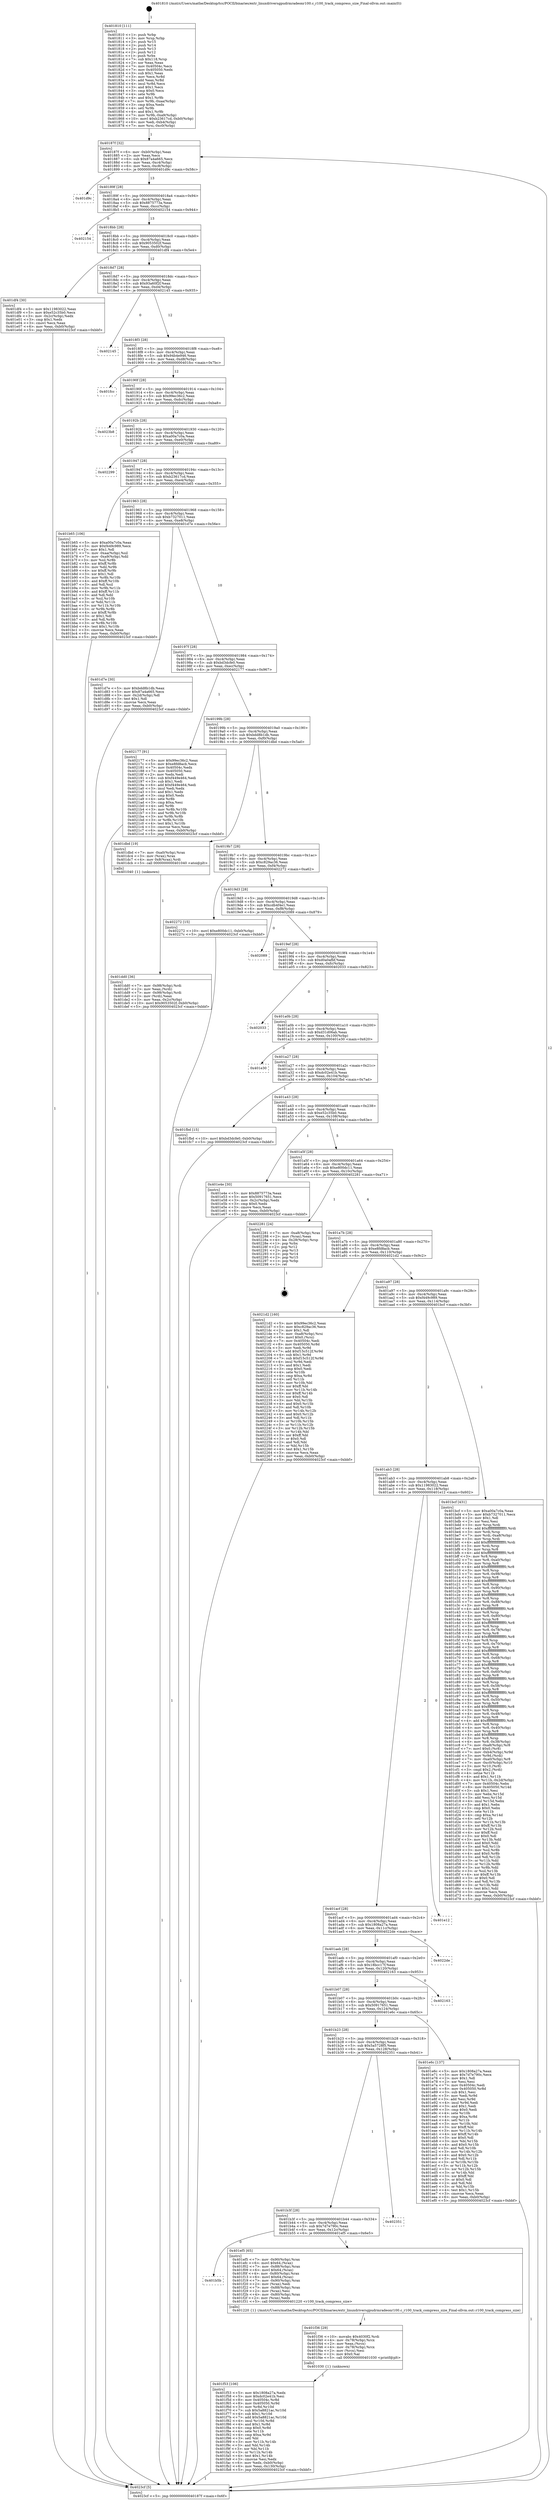 digraph "0x401810" {
  label = "0x401810 (/mnt/c/Users/mathe/Desktop/tcc/POCII/binaries/extr_linuxdriversgpudrmradeonr100.c_r100_track_compress_size_Final-ollvm.out::main(0))"
  labelloc = "t"
  node[shape=record]

  Entry [label="",width=0.3,height=0.3,shape=circle,fillcolor=black,style=filled]
  "0x40187f" [label="{
     0x40187f [32]\l
     | [instrs]\l
     &nbsp;&nbsp;0x40187f \<+6\>: mov -0xb0(%rbp),%eax\l
     &nbsp;&nbsp;0x401885 \<+2\>: mov %eax,%ecx\l
     &nbsp;&nbsp;0x401887 \<+6\>: sub $0x87a4a665,%ecx\l
     &nbsp;&nbsp;0x40188d \<+6\>: mov %eax,-0xc4(%rbp)\l
     &nbsp;&nbsp;0x401893 \<+6\>: mov %ecx,-0xc8(%rbp)\l
     &nbsp;&nbsp;0x401899 \<+6\>: je 0000000000401d9c \<main+0x58c\>\l
  }"]
  "0x401d9c" [label="{
     0x401d9c\l
  }", style=dashed]
  "0x40189f" [label="{
     0x40189f [28]\l
     | [instrs]\l
     &nbsp;&nbsp;0x40189f \<+5\>: jmp 00000000004018a4 \<main+0x94\>\l
     &nbsp;&nbsp;0x4018a4 \<+6\>: mov -0xc4(%rbp),%eax\l
     &nbsp;&nbsp;0x4018aa \<+5\>: sub $0x8875773a,%eax\l
     &nbsp;&nbsp;0x4018af \<+6\>: mov %eax,-0xcc(%rbp)\l
     &nbsp;&nbsp;0x4018b5 \<+6\>: je 0000000000402154 \<main+0x944\>\l
  }"]
  Exit [label="",width=0.3,height=0.3,shape=circle,fillcolor=black,style=filled,peripheries=2]
  "0x402154" [label="{
     0x402154\l
  }", style=dashed]
  "0x4018bb" [label="{
     0x4018bb [28]\l
     | [instrs]\l
     &nbsp;&nbsp;0x4018bb \<+5\>: jmp 00000000004018c0 \<main+0xb0\>\l
     &nbsp;&nbsp;0x4018c0 \<+6\>: mov -0xc4(%rbp),%eax\l
     &nbsp;&nbsp;0x4018c6 \<+5\>: sub $0x9053502f,%eax\l
     &nbsp;&nbsp;0x4018cb \<+6\>: mov %eax,-0xd0(%rbp)\l
     &nbsp;&nbsp;0x4018d1 \<+6\>: je 0000000000401df4 \<main+0x5e4\>\l
  }"]
  "0x401f53" [label="{
     0x401f53 [106]\l
     | [instrs]\l
     &nbsp;&nbsp;0x401f53 \<+5\>: mov $0x1808a27a,%edx\l
     &nbsp;&nbsp;0x401f58 \<+5\>: mov $0xdc02e41b,%esi\l
     &nbsp;&nbsp;0x401f5d \<+8\>: mov 0x40504c,%r8d\l
     &nbsp;&nbsp;0x401f65 \<+8\>: mov 0x405050,%r9d\l
     &nbsp;&nbsp;0x401f6d \<+3\>: mov %r8d,%r10d\l
     &nbsp;&nbsp;0x401f70 \<+7\>: sub $0x5a8821ac,%r10d\l
     &nbsp;&nbsp;0x401f77 \<+4\>: sub $0x1,%r10d\l
     &nbsp;&nbsp;0x401f7b \<+7\>: add $0x5a8821ac,%r10d\l
     &nbsp;&nbsp;0x401f82 \<+4\>: imul %r10d,%r8d\l
     &nbsp;&nbsp;0x401f86 \<+4\>: and $0x1,%r8d\l
     &nbsp;&nbsp;0x401f8a \<+4\>: cmp $0x0,%r8d\l
     &nbsp;&nbsp;0x401f8e \<+4\>: sete %r11b\l
     &nbsp;&nbsp;0x401f92 \<+4\>: cmp $0xa,%r9d\l
     &nbsp;&nbsp;0x401f96 \<+3\>: setl %bl\l
     &nbsp;&nbsp;0x401f99 \<+3\>: mov %r11b,%r14b\l
     &nbsp;&nbsp;0x401f9c \<+3\>: and %bl,%r14b\l
     &nbsp;&nbsp;0x401f9f \<+3\>: xor %bl,%r11b\l
     &nbsp;&nbsp;0x401fa2 \<+3\>: or %r11b,%r14b\l
     &nbsp;&nbsp;0x401fa5 \<+4\>: test $0x1,%r14b\l
     &nbsp;&nbsp;0x401fa9 \<+3\>: cmovne %esi,%edx\l
     &nbsp;&nbsp;0x401fac \<+6\>: mov %edx,-0xb0(%rbp)\l
     &nbsp;&nbsp;0x401fb2 \<+6\>: mov %eax,-0x130(%rbp)\l
     &nbsp;&nbsp;0x401fb8 \<+5\>: jmp 00000000004023cf \<main+0xbbf\>\l
  }"]
  "0x401df4" [label="{
     0x401df4 [30]\l
     | [instrs]\l
     &nbsp;&nbsp;0x401df4 \<+5\>: mov $0x11983022,%eax\l
     &nbsp;&nbsp;0x401df9 \<+5\>: mov $0xe52c35b0,%ecx\l
     &nbsp;&nbsp;0x401dfe \<+3\>: mov -0x2c(%rbp),%edx\l
     &nbsp;&nbsp;0x401e01 \<+3\>: cmp $0x1,%edx\l
     &nbsp;&nbsp;0x401e04 \<+3\>: cmovl %ecx,%eax\l
     &nbsp;&nbsp;0x401e07 \<+6\>: mov %eax,-0xb0(%rbp)\l
     &nbsp;&nbsp;0x401e0d \<+5\>: jmp 00000000004023cf \<main+0xbbf\>\l
  }"]
  "0x4018d7" [label="{
     0x4018d7 [28]\l
     | [instrs]\l
     &nbsp;&nbsp;0x4018d7 \<+5\>: jmp 00000000004018dc \<main+0xcc\>\l
     &nbsp;&nbsp;0x4018dc \<+6\>: mov -0xc4(%rbp),%eax\l
     &nbsp;&nbsp;0x4018e2 \<+5\>: sub $0x93a60f2f,%eax\l
     &nbsp;&nbsp;0x4018e7 \<+6\>: mov %eax,-0xd4(%rbp)\l
     &nbsp;&nbsp;0x4018ed \<+6\>: je 0000000000402145 \<main+0x935\>\l
  }"]
  "0x401f36" [label="{
     0x401f36 [29]\l
     | [instrs]\l
     &nbsp;&nbsp;0x401f36 \<+10\>: movabs $0x4030f2,%rdi\l
     &nbsp;&nbsp;0x401f40 \<+4\>: mov -0x78(%rbp),%rcx\l
     &nbsp;&nbsp;0x401f44 \<+2\>: mov %eax,(%rcx)\l
     &nbsp;&nbsp;0x401f46 \<+4\>: mov -0x78(%rbp),%rcx\l
     &nbsp;&nbsp;0x401f4a \<+2\>: mov (%rcx),%esi\l
     &nbsp;&nbsp;0x401f4c \<+2\>: mov $0x0,%al\l
     &nbsp;&nbsp;0x401f4e \<+5\>: call 0000000000401030 \<printf@plt\>\l
     | [calls]\l
     &nbsp;&nbsp;0x401030 \{1\} (unknown)\l
  }"]
  "0x402145" [label="{
     0x402145\l
  }", style=dashed]
  "0x4018f3" [label="{
     0x4018f3 [28]\l
     | [instrs]\l
     &nbsp;&nbsp;0x4018f3 \<+5\>: jmp 00000000004018f8 \<main+0xe8\>\l
     &nbsp;&nbsp;0x4018f8 \<+6\>: mov -0xc4(%rbp),%eax\l
     &nbsp;&nbsp;0x4018fe \<+5\>: sub $0x94b4e946,%eax\l
     &nbsp;&nbsp;0x401903 \<+6\>: mov %eax,-0xd8(%rbp)\l
     &nbsp;&nbsp;0x401909 \<+6\>: je 0000000000401fcc \<main+0x7bc\>\l
  }"]
  "0x401b5b" [label="{
     0x401b5b\l
  }", style=dashed]
  "0x401fcc" [label="{
     0x401fcc\l
  }", style=dashed]
  "0x40190f" [label="{
     0x40190f [28]\l
     | [instrs]\l
     &nbsp;&nbsp;0x40190f \<+5\>: jmp 0000000000401914 \<main+0x104\>\l
     &nbsp;&nbsp;0x401914 \<+6\>: mov -0xc4(%rbp),%eax\l
     &nbsp;&nbsp;0x40191a \<+5\>: sub $0x99ec36c2,%eax\l
     &nbsp;&nbsp;0x40191f \<+6\>: mov %eax,-0xdc(%rbp)\l
     &nbsp;&nbsp;0x401925 \<+6\>: je 00000000004023b8 \<main+0xba8\>\l
  }"]
  "0x401ef5" [label="{
     0x401ef5 [65]\l
     | [instrs]\l
     &nbsp;&nbsp;0x401ef5 \<+7\>: mov -0x90(%rbp),%rax\l
     &nbsp;&nbsp;0x401efc \<+6\>: movl $0x64,(%rax)\l
     &nbsp;&nbsp;0x401f02 \<+7\>: mov -0x88(%rbp),%rax\l
     &nbsp;&nbsp;0x401f09 \<+6\>: movl $0x64,(%rax)\l
     &nbsp;&nbsp;0x401f0f \<+4\>: mov -0x80(%rbp),%rax\l
     &nbsp;&nbsp;0x401f13 \<+6\>: movl $0x64,(%rax)\l
     &nbsp;&nbsp;0x401f19 \<+7\>: mov -0x90(%rbp),%rax\l
     &nbsp;&nbsp;0x401f20 \<+2\>: mov (%rax),%edi\l
     &nbsp;&nbsp;0x401f22 \<+7\>: mov -0x88(%rbp),%rax\l
     &nbsp;&nbsp;0x401f29 \<+2\>: mov (%rax),%esi\l
     &nbsp;&nbsp;0x401f2b \<+4\>: mov -0x80(%rbp),%rax\l
     &nbsp;&nbsp;0x401f2f \<+2\>: mov (%rax),%edx\l
     &nbsp;&nbsp;0x401f31 \<+5\>: call 0000000000401220 \<r100_track_compress_size\>\l
     | [calls]\l
     &nbsp;&nbsp;0x401220 \{1\} (/mnt/c/Users/mathe/Desktop/tcc/POCII/binaries/extr_linuxdriversgpudrmradeonr100.c_r100_track_compress_size_Final-ollvm.out::r100_track_compress_size)\l
  }"]
  "0x4023b8" [label="{
     0x4023b8\l
  }", style=dashed]
  "0x40192b" [label="{
     0x40192b [28]\l
     | [instrs]\l
     &nbsp;&nbsp;0x40192b \<+5\>: jmp 0000000000401930 \<main+0x120\>\l
     &nbsp;&nbsp;0x401930 \<+6\>: mov -0xc4(%rbp),%eax\l
     &nbsp;&nbsp;0x401936 \<+5\>: sub $0xa00a7c0a,%eax\l
     &nbsp;&nbsp;0x40193b \<+6\>: mov %eax,-0xe0(%rbp)\l
     &nbsp;&nbsp;0x401941 \<+6\>: je 0000000000402299 \<main+0xa89\>\l
  }"]
  "0x401b3f" [label="{
     0x401b3f [28]\l
     | [instrs]\l
     &nbsp;&nbsp;0x401b3f \<+5\>: jmp 0000000000401b44 \<main+0x334\>\l
     &nbsp;&nbsp;0x401b44 \<+6\>: mov -0xc4(%rbp),%eax\l
     &nbsp;&nbsp;0x401b4a \<+5\>: sub $0x7d7e790c,%eax\l
     &nbsp;&nbsp;0x401b4f \<+6\>: mov %eax,-0x12c(%rbp)\l
     &nbsp;&nbsp;0x401b55 \<+6\>: je 0000000000401ef5 \<main+0x6e5\>\l
  }"]
  "0x402299" [label="{
     0x402299\l
  }", style=dashed]
  "0x401947" [label="{
     0x401947 [28]\l
     | [instrs]\l
     &nbsp;&nbsp;0x401947 \<+5\>: jmp 000000000040194c \<main+0x13c\>\l
     &nbsp;&nbsp;0x40194c \<+6\>: mov -0xc4(%rbp),%eax\l
     &nbsp;&nbsp;0x401952 \<+5\>: sub $0xb23617cd,%eax\l
     &nbsp;&nbsp;0x401957 \<+6\>: mov %eax,-0xe4(%rbp)\l
     &nbsp;&nbsp;0x40195d \<+6\>: je 0000000000401b65 \<main+0x355\>\l
  }"]
  "0x402351" [label="{
     0x402351\l
  }", style=dashed]
  "0x401b65" [label="{
     0x401b65 [106]\l
     | [instrs]\l
     &nbsp;&nbsp;0x401b65 \<+5\>: mov $0xa00a7c0a,%eax\l
     &nbsp;&nbsp;0x401b6a \<+5\>: mov $0xf449c989,%ecx\l
     &nbsp;&nbsp;0x401b6f \<+2\>: mov $0x1,%dl\l
     &nbsp;&nbsp;0x401b71 \<+7\>: mov -0xaa(%rbp),%sil\l
     &nbsp;&nbsp;0x401b78 \<+7\>: mov -0xa9(%rbp),%dil\l
     &nbsp;&nbsp;0x401b7f \<+3\>: mov %sil,%r8b\l
     &nbsp;&nbsp;0x401b82 \<+4\>: xor $0xff,%r8b\l
     &nbsp;&nbsp;0x401b86 \<+3\>: mov %dil,%r9b\l
     &nbsp;&nbsp;0x401b89 \<+4\>: xor $0xff,%r9b\l
     &nbsp;&nbsp;0x401b8d \<+3\>: xor $0x1,%dl\l
     &nbsp;&nbsp;0x401b90 \<+3\>: mov %r8b,%r10b\l
     &nbsp;&nbsp;0x401b93 \<+4\>: and $0xff,%r10b\l
     &nbsp;&nbsp;0x401b97 \<+3\>: and %dl,%sil\l
     &nbsp;&nbsp;0x401b9a \<+3\>: mov %r9b,%r11b\l
     &nbsp;&nbsp;0x401b9d \<+4\>: and $0xff,%r11b\l
     &nbsp;&nbsp;0x401ba1 \<+3\>: and %dl,%dil\l
     &nbsp;&nbsp;0x401ba4 \<+3\>: or %sil,%r10b\l
     &nbsp;&nbsp;0x401ba7 \<+3\>: or %dil,%r11b\l
     &nbsp;&nbsp;0x401baa \<+3\>: xor %r11b,%r10b\l
     &nbsp;&nbsp;0x401bad \<+3\>: or %r9b,%r8b\l
     &nbsp;&nbsp;0x401bb0 \<+4\>: xor $0xff,%r8b\l
     &nbsp;&nbsp;0x401bb4 \<+3\>: or $0x1,%dl\l
     &nbsp;&nbsp;0x401bb7 \<+3\>: and %dl,%r8b\l
     &nbsp;&nbsp;0x401bba \<+3\>: or %r8b,%r10b\l
     &nbsp;&nbsp;0x401bbd \<+4\>: test $0x1,%r10b\l
     &nbsp;&nbsp;0x401bc1 \<+3\>: cmovne %ecx,%eax\l
     &nbsp;&nbsp;0x401bc4 \<+6\>: mov %eax,-0xb0(%rbp)\l
     &nbsp;&nbsp;0x401bca \<+5\>: jmp 00000000004023cf \<main+0xbbf\>\l
  }"]
  "0x401963" [label="{
     0x401963 [28]\l
     | [instrs]\l
     &nbsp;&nbsp;0x401963 \<+5\>: jmp 0000000000401968 \<main+0x158\>\l
     &nbsp;&nbsp;0x401968 \<+6\>: mov -0xc4(%rbp),%eax\l
     &nbsp;&nbsp;0x40196e \<+5\>: sub $0xb7327011,%eax\l
     &nbsp;&nbsp;0x401973 \<+6\>: mov %eax,-0xe8(%rbp)\l
     &nbsp;&nbsp;0x401979 \<+6\>: je 0000000000401d7e \<main+0x56e\>\l
  }"]
  "0x4023cf" [label="{
     0x4023cf [5]\l
     | [instrs]\l
     &nbsp;&nbsp;0x4023cf \<+5\>: jmp 000000000040187f \<main+0x6f\>\l
  }"]
  "0x401810" [label="{
     0x401810 [111]\l
     | [instrs]\l
     &nbsp;&nbsp;0x401810 \<+1\>: push %rbp\l
     &nbsp;&nbsp;0x401811 \<+3\>: mov %rsp,%rbp\l
     &nbsp;&nbsp;0x401814 \<+2\>: push %r15\l
     &nbsp;&nbsp;0x401816 \<+2\>: push %r14\l
     &nbsp;&nbsp;0x401818 \<+2\>: push %r13\l
     &nbsp;&nbsp;0x40181a \<+2\>: push %r12\l
     &nbsp;&nbsp;0x40181c \<+1\>: push %rbx\l
     &nbsp;&nbsp;0x40181d \<+7\>: sub $0x118,%rsp\l
     &nbsp;&nbsp;0x401824 \<+2\>: xor %eax,%eax\l
     &nbsp;&nbsp;0x401826 \<+7\>: mov 0x40504c,%ecx\l
     &nbsp;&nbsp;0x40182d \<+7\>: mov 0x405050,%edx\l
     &nbsp;&nbsp;0x401834 \<+3\>: sub $0x1,%eax\l
     &nbsp;&nbsp;0x401837 \<+3\>: mov %ecx,%r8d\l
     &nbsp;&nbsp;0x40183a \<+3\>: add %eax,%r8d\l
     &nbsp;&nbsp;0x40183d \<+4\>: imul %r8d,%ecx\l
     &nbsp;&nbsp;0x401841 \<+3\>: and $0x1,%ecx\l
     &nbsp;&nbsp;0x401844 \<+3\>: cmp $0x0,%ecx\l
     &nbsp;&nbsp;0x401847 \<+4\>: sete %r9b\l
     &nbsp;&nbsp;0x40184b \<+4\>: and $0x1,%r9b\l
     &nbsp;&nbsp;0x40184f \<+7\>: mov %r9b,-0xaa(%rbp)\l
     &nbsp;&nbsp;0x401856 \<+3\>: cmp $0xa,%edx\l
     &nbsp;&nbsp;0x401859 \<+4\>: setl %r9b\l
     &nbsp;&nbsp;0x40185d \<+4\>: and $0x1,%r9b\l
     &nbsp;&nbsp;0x401861 \<+7\>: mov %r9b,-0xa9(%rbp)\l
     &nbsp;&nbsp;0x401868 \<+10\>: movl $0xb23617cd,-0xb0(%rbp)\l
     &nbsp;&nbsp;0x401872 \<+6\>: mov %edi,-0xb4(%rbp)\l
     &nbsp;&nbsp;0x401878 \<+7\>: mov %rsi,-0xc0(%rbp)\l
  }"]
  "0x401b23" [label="{
     0x401b23 [28]\l
     | [instrs]\l
     &nbsp;&nbsp;0x401b23 \<+5\>: jmp 0000000000401b28 \<main+0x318\>\l
     &nbsp;&nbsp;0x401b28 \<+6\>: mov -0xc4(%rbp),%eax\l
     &nbsp;&nbsp;0x401b2e \<+5\>: sub $0x5a5728f5,%eax\l
     &nbsp;&nbsp;0x401b33 \<+6\>: mov %eax,-0x128(%rbp)\l
     &nbsp;&nbsp;0x401b39 \<+6\>: je 0000000000402351 \<main+0xb41\>\l
  }"]
  "0x401d7e" [label="{
     0x401d7e [30]\l
     | [instrs]\l
     &nbsp;&nbsp;0x401d7e \<+5\>: mov $0xbdd8b1db,%eax\l
     &nbsp;&nbsp;0x401d83 \<+5\>: mov $0x87a4a665,%ecx\l
     &nbsp;&nbsp;0x401d88 \<+3\>: mov -0x2d(%rbp),%dl\l
     &nbsp;&nbsp;0x401d8b \<+3\>: test $0x1,%dl\l
     &nbsp;&nbsp;0x401d8e \<+3\>: cmovne %ecx,%eax\l
     &nbsp;&nbsp;0x401d91 \<+6\>: mov %eax,-0xb0(%rbp)\l
     &nbsp;&nbsp;0x401d97 \<+5\>: jmp 00000000004023cf \<main+0xbbf\>\l
  }"]
  "0x40197f" [label="{
     0x40197f [28]\l
     | [instrs]\l
     &nbsp;&nbsp;0x40197f \<+5\>: jmp 0000000000401984 \<main+0x174\>\l
     &nbsp;&nbsp;0x401984 \<+6\>: mov -0xc4(%rbp),%eax\l
     &nbsp;&nbsp;0x40198a \<+5\>: sub $0xbd3dcfe0,%eax\l
     &nbsp;&nbsp;0x40198f \<+6\>: mov %eax,-0xec(%rbp)\l
     &nbsp;&nbsp;0x401995 \<+6\>: je 0000000000402177 \<main+0x967\>\l
  }"]
  "0x401e6c" [label="{
     0x401e6c [137]\l
     | [instrs]\l
     &nbsp;&nbsp;0x401e6c \<+5\>: mov $0x1808a27a,%eax\l
     &nbsp;&nbsp;0x401e71 \<+5\>: mov $0x7d7e790c,%ecx\l
     &nbsp;&nbsp;0x401e76 \<+2\>: mov $0x1,%dl\l
     &nbsp;&nbsp;0x401e78 \<+2\>: xor %esi,%esi\l
     &nbsp;&nbsp;0x401e7a \<+7\>: mov 0x40504c,%edi\l
     &nbsp;&nbsp;0x401e81 \<+8\>: mov 0x405050,%r8d\l
     &nbsp;&nbsp;0x401e89 \<+3\>: sub $0x1,%esi\l
     &nbsp;&nbsp;0x401e8c \<+3\>: mov %edi,%r9d\l
     &nbsp;&nbsp;0x401e8f \<+3\>: add %esi,%r9d\l
     &nbsp;&nbsp;0x401e92 \<+4\>: imul %r9d,%edi\l
     &nbsp;&nbsp;0x401e96 \<+3\>: and $0x1,%edi\l
     &nbsp;&nbsp;0x401e99 \<+3\>: cmp $0x0,%edi\l
     &nbsp;&nbsp;0x401e9c \<+4\>: sete %r10b\l
     &nbsp;&nbsp;0x401ea0 \<+4\>: cmp $0xa,%r8d\l
     &nbsp;&nbsp;0x401ea4 \<+4\>: setl %r11b\l
     &nbsp;&nbsp;0x401ea8 \<+3\>: mov %r10b,%bl\l
     &nbsp;&nbsp;0x401eab \<+3\>: xor $0xff,%bl\l
     &nbsp;&nbsp;0x401eae \<+3\>: mov %r11b,%r14b\l
     &nbsp;&nbsp;0x401eb1 \<+4\>: xor $0xff,%r14b\l
     &nbsp;&nbsp;0x401eb5 \<+3\>: xor $0x0,%dl\l
     &nbsp;&nbsp;0x401eb8 \<+3\>: mov %bl,%r15b\l
     &nbsp;&nbsp;0x401ebb \<+4\>: and $0x0,%r15b\l
     &nbsp;&nbsp;0x401ebf \<+3\>: and %dl,%r10b\l
     &nbsp;&nbsp;0x401ec2 \<+3\>: mov %r14b,%r12b\l
     &nbsp;&nbsp;0x401ec5 \<+4\>: and $0x0,%r12b\l
     &nbsp;&nbsp;0x401ec9 \<+3\>: and %dl,%r11b\l
     &nbsp;&nbsp;0x401ecc \<+3\>: or %r10b,%r15b\l
     &nbsp;&nbsp;0x401ecf \<+3\>: or %r11b,%r12b\l
     &nbsp;&nbsp;0x401ed2 \<+3\>: xor %r12b,%r15b\l
     &nbsp;&nbsp;0x401ed5 \<+3\>: or %r14b,%bl\l
     &nbsp;&nbsp;0x401ed8 \<+3\>: xor $0xff,%bl\l
     &nbsp;&nbsp;0x401edb \<+3\>: or $0x0,%dl\l
     &nbsp;&nbsp;0x401ede \<+2\>: and %dl,%bl\l
     &nbsp;&nbsp;0x401ee0 \<+3\>: or %bl,%r15b\l
     &nbsp;&nbsp;0x401ee3 \<+4\>: test $0x1,%r15b\l
     &nbsp;&nbsp;0x401ee7 \<+3\>: cmovne %ecx,%eax\l
     &nbsp;&nbsp;0x401eea \<+6\>: mov %eax,-0xb0(%rbp)\l
     &nbsp;&nbsp;0x401ef0 \<+5\>: jmp 00000000004023cf \<main+0xbbf\>\l
  }"]
  "0x402177" [label="{
     0x402177 [91]\l
     | [instrs]\l
     &nbsp;&nbsp;0x402177 \<+5\>: mov $0x99ec36c2,%eax\l
     &nbsp;&nbsp;0x40217c \<+5\>: mov $0xe8fd8acb,%ecx\l
     &nbsp;&nbsp;0x402181 \<+7\>: mov 0x40504c,%edx\l
     &nbsp;&nbsp;0x402188 \<+7\>: mov 0x405050,%esi\l
     &nbsp;&nbsp;0x40218f \<+2\>: mov %edx,%edi\l
     &nbsp;&nbsp;0x402191 \<+6\>: sub $0xf449e464,%edi\l
     &nbsp;&nbsp;0x402197 \<+3\>: sub $0x1,%edi\l
     &nbsp;&nbsp;0x40219a \<+6\>: add $0xf449e464,%edi\l
     &nbsp;&nbsp;0x4021a0 \<+3\>: imul %edi,%edx\l
     &nbsp;&nbsp;0x4021a3 \<+3\>: and $0x1,%edx\l
     &nbsp;&nbsp;0x4021a6 \<+3\>: cmp $0x0,%edx\l
     &nbsp;&nbsp;0x4021a9 \<+4\>: sete %r8b\l
     &nbsp;&nbsp;0x4021ad \<+3\>: cmp $0xa,%esi\l
     &nbsp;&nbsp;0x4021b0 \<+4\>: setl %r9b\l
     &nbsp;&nbsp;0x4021b4 \<+3\>: mov %r8b,%r10b\l
     &nbsp;&nbsp;0x4021b7 \<+3\>: and %r9b,%r10b\l
     &nbsp;&nbsp;0x4021ba \<+3\>: xor %r9b,%r8b\l
     &nbsp;&nbsp;0x4021bd \<+3\>: or %r8b,%r10b\l
     &nbsp;&nbsp;0x4021c0 \<+4\>: test $0x1,%r10b\l
     &nbsp;&nbsp;0x4021c4 \<+3\>: cmovne %ecx,%eax\l
     &nbsp;&nbsp;0x4021c7 \<+6\>: mov %eax,-0xb0(%rbp)\l
     &nbsp;&nbsp;0x4021cd \<+5\>: jmp 00000000004023cf \<main+0xbbf\>\l
  }"]
  "0x40199b" [label="{
     0x40199b [28]\l
     | [instrs]\l
     &nbsp;&nbsp;0x40199b \<+5\>: jmp 00000000004019a0 \<main+0x190\>\l
     &nbsp;&nbsp;0x4019a0 \<+6\>: mov -0xc4(%rbp),%eax\l
     &nbsp;&nbsp;0x4019a6 \<+5\>: sub $0xbdd8b1db,%eax\l
     &nbsp;&nbsp;0x4019ab \<+6\>: mov %eax,-0xf0(%rbp)\l
     &nbsp;&nbsp;0x4019b1 \<+6\>: je 0000000000401dbd \<main+0x5ad\>\l
  }"]
  "0x401b07" [label="{
     0x401b07 [28]\l
     | [instrs]\l
     &nbsp;&nbsp;0x401b07 \<+5\>: jmp 0000000000401b0c \<main+0x2fc\>\l
     &nbsp;&nbsp;0x401b0c \<+6\>: mov -0xc4(%rbp),%eax\l
     &nbsp;&nbsp;0x401b12 \<+5\>: sub $0x50917651,%eax\l
     &nbsp;&nbsp;0x401b17 \<+6\>: mov %eax,-0x124(%rbp)\l
     &nbsp;&nbsp;0x401b1d \<+6\>: je 0000000000401e6c \<main+0x65c\>\l
  }"]
  "0x401dbd" [label="{
     0x401dbd [19]\l
     | [instrs]\l
     &nbsp;&nbsp;0x401dbd \<+7\>: mov -0xa0(%rbp),%rax\l
     &nbsp;&nbsp;0x401dc4 \<+3\>: mov (%rax),%rax\l
     &nbsp;&nbsp;0x401dc7 \<+4\>: mov 0x8(%rax),%rdi\l
     &nbsp;&nbsp;0x401dcb \<+5\>: call 0000000000401040 \<atoi@plt\>\l
     | [calls]\l
     &nbsp;&nbsp;0x401040 \{1\} (unknown)\l
  }"]
  "0x4019b7" [label="{
     0x4019b7 [28]\l
     | [instrs]\l
     &nbsp;&nbsp;0x4019b7 \<+5\>: jmp 00000000004019bc \<main+0x1ac\>\l
     &nbsp;&nbsp;0x4019bc \<+6\>: mov -0xc4(%rbp),%eax\l
     &nbsp;&nbsp;0x4019c2 \<+5\>: sub $0xc829ac36,%eax\l
     &nbsp;&nbsp;0x4019c7 \<+6\>: mov %eax,-0xf4(%rbp)\l
     &nbsp;&nbsp;0x4019cd \<+6\>: je 0000000000402272 \<main+0xa62\>\l
  }"]
  "0x402163" [label="{
     0x402163\l
  }", style=dashed]
  "0x402272" [label="{
     0x402272 [15]\l
     | [instrs]\l
     &nbsp;&nbsp;0x402272 \<+10\>: movl $0xe800dc11,-0xb0(%rbp)\l
     &nbsp;&nbsp;0x40227c \<+5\>: jmp 00000000004023cf \<main+0xbbf\>\l
  }"]
  "0x4019d3" [label="{
     0x4019d3 [28]\l
     | [instrs]\l
     &nbsp;&nbsp;0x4019d3 \<+5\>: jmp 00000000004019d8 \<main+0x1c8\>\l
     &nbsp;&nbsp;0x4019d8 \<+6\>: mov -0xc4(%rbp),%eax\l
     &nbsp;&nbsp;0x4019de \<+5\>: sub $0xcdb4f4e1,%eax\l
     &nbsp;&nbsp;0x4019e3 \<+6\>: mov %eax,-0xf8(%rbp)\l
     &nbsp;&nbsp;0x4019e9 \<+6\>: je 0000000000402089 \<main+0x879\>\l
  }"]
  "0x401aeb" [label="{
     0x401aeb [28]\l
     | [instrs]\l
     &nbsp;&nbsp;0x401aeb \<+5\>: jmp 0000000000401af0 \<main+0x2e0\>\l
     &nbsp;&nbsp;0x401af0 \<+6\>: mov -0xc4(%rbp),%eax\l
     &nbsp;&nbsp;0x401af6 \<+5\>: sub $0x18bcc17f,%eax\l
     &nbsp;&nbsp;0x401afb \<+6\>: mov %eax,-0x120(%rbp)\l
     &nbsp;&nbsp;0x401b01 \<+6\>: je 0000000000402163 \<main+0x953\>\l
  }"]
  "0x402089" [label="{
     0x402089\l
  }", style=dashed]
  "0x4019ef" [label="{
     0x4019ef [28]\l
     | [instrs]\l
     &nbsp;&nbsp;0x4019ef \<+5\>: jmp 00000000004019f4 \<main+0x1e4\>\l
     &nbsp;&nbsp;0x4019f4 \<+6\>: mov -0xc4(%rbp),%eax\l
     &nbsp;&nbsp;0x4019fa \<+5\>: sub $0xd0a0afbf,%eax\l
     &nbsp;&nbsp;0x4019ff \<+6\>: mov %eax,-0xfc(%rbp)\l
     &nbsp;&nbsp;0x401a05 \<+6\>: je 0000000000402033 \<main+0x823\>\l
  }"]
  "0x4022de" [label="{
     0x4022de\l
  }", style=dashed]
  "0x402033" [label="{
     0x402033\l
  }", style=dashed]
  "0x401a0b" [label="{
     0x401a0b [28]\l
     | [instrs]\l
     &nbsp;&nbsp;0x401a0b \<+5\>: jmp 0000000000401a10 \<main+0x200\>\l
     &nbsp;&nbsp;0x401a10 \<+6\>: mov -0xc4(%rbp),%eax\l
     &nbsp;&nbsp;0x401a16 \<+5\>: sub $0xd31d06ab,%eax\l
     &nbsp;&nbsp;0x401a1b \<+6\>: mov %eax,-0x100(%rbp)\l
     &nbsp;&nbsp;0x401a21 \<+6\>: je 0000000000401e30 \<main+0x620\>\l
  }"]
  "0x401acf" [label="{
     0x401acf [28]\l
     | [instrs]\l
     &nbsp;&nbsp;0x401acf \<+5\>: jmp 0000000000401ad4 \<main+0x2c4\>\l
     &nbsp;&nbsp;0x401ad4 \<+6\>: mov -0xc4(%rbp),%eax\l
     &nbsp;&nbsp;0x401ada \<+5\>: sub $0x1808a27a,%eax\l
     &nbsp;&nbsp;0x401adf \<+6\>: mov %eax,-0x11c(%rbp)\l
     &nbsp;&nbsp;0x401ae5 \<+6\>: je 00000000004022de \<main+0xace\>\l
  }"]
  "0x401e30" [label="{
     0x401e30\l
  }", style=dashed]
  "0x401a27" [label="{
     0x401a27 [28]\l
     | [instrs]\l
     &nbsp;&nbsp;0x401a27 \<+5\>: jmp 0000000000401a2c \<main+0x21c\>\l
     &nbsp;&nbsp;0x401a2c \<+6\>: mov -0xc4(%rbp),%eax\l
     &nbsp;&nbsp;0x401a32 \<+5\>: sub $0xdc02e41b,%eax\l
     &nbsp;&nbsp;0x401a37 \<+6\>: mov %eax,-0x104(%rbp)\l
     &nbsp;&nbsp;0x401a3d \<+6\>: je 0000000000401fbd \<main+0x7ad\>\l
  }"]
  "0x401e12" [label="{
     0x401e12\l
  }", style=dashed]
  "0x401fbd" [label="{
     0x401fbd [15]\l
     | [instrs]\l
     &nbsp;&nbsp;0x401fbd \<+10\>: movl $0xbd3dcfe0,-0xb0(%rbp)\l
     &nbsp;&nbsp;0x401fc7 \<+5\>: jmp 00000000004023cf \<main+0xbbf\>\l
  }"]
  "0x401a43" [label="{
     0x401a43 [28]\l
     | [instrs]\l
     &nbsp;&nbsp;0x401a43 \<+5\>: jmp 0000000000401a48 \<main+0x238\>\l
     &nbsp;&nbsp;0x401a48 \<+6\>: mov -0xc4(%rbp),%eax\l
     &nbsp;&nbsp;0x401a4e \<+5\>: sub $0xe52c35b0,%eax\l
     &nbsp;&nbsp;0x401a53 \<+6\>: mov %eax,-0x108(%rbp)\l
     &nbsp;&nbsp;0x401a59 \<+6\>: je 0000000000401e4e \<main+0x63e\>\l
  }"]
  "0x401dd0" [label="{
     0x401dd0 [36]\l
     | [instrs]\l
     &nbsp;&nbsp;0x401dd0 \<+7\>: mov -0x98(%rbp),%rdi\l
     &nbsp;&nbsp;0x401dd7 \<+2\>: mov %eax,(%rdi)\l
     &nbsp;&nbsp;0x401dd9 \<+7\>: mov -0x98(%rbp),%rdi\l
     &nbsp;&nbsp;0x401de0 \<+2\>: mov (%rdi),%eax\l
     &nbsp;&nbsp;0x401de2 \<+3\>: mov %eax,-0x2c(%rbp)\l
     &nbsp;&nbsp;0x401de5 \<+10\>: movl $0x9053502f,-0xb0(%rbp)\l
     &nbsp;&nbsp;0x401def \<+5\>: jmp 00000000004023cf \<main+0xbbf\>\l
  }"]
  "0x401e4e" [label="{
     0x401e4e [30]\l
     | [instrs]\l
     &nbsp;&nbsp;0x401e4e \<+5\>: mov $0x8875773a,%eax\l
     &nbsp;&nbsp;0x401e53 \<+5\>: mov $0x50917651,%ecx\l
     &nbsp;&nbsp;0x401e58 \<+3\>: mov -0x2c(%rbp),%edx\l
     &nbsp;&nbsp;0x401e5b \<+3\>: cmp $0x0,%edx\l
     &nbsp;&nbsp;0x401e5e \<+3\>: cmove %ecx,%eax\l
     &nbsp;&nbsp;0x401e61 \<+6\>: mov %eax,-0xb0(%rbp)\l
     &nbsp;&nbsp;0x401e67 \<+5\>: jmp 00000000004023cf \<main+0xbbf\>\l
  }"]
  "0x401a5f" [label="{
     0x401a5f [28]\l
     | [instrs]\l
     &nbsp;&nbsp;0x401a5f \<+5\>: jmp 0000000000401a64 \<main+0x254\>\l
     &nbsp;&nbsp;0x401a64 \<+6\>: mov -0xc4(%rbp),%eax\l
     &nbsp;&nbsp;0x401a6a \<+5\>: sub $0xe800dc11,%eax\l
     &nbsp;&nbsp;0x401a6f \<+6\>: mov %eax,-0x10c(%rbp)\l
     &nbsp;&nbsp;0x401a75 \<+6\>: je 0000000000402281 \<main+0xa71\>\l
  }"]
  "0x401ab3" [label="{
     0x401ab3 [28]\l
     | [instrs]\l
     &nbsp;&nbsp;0x401ab3 \<+5\>: jmp 0000000000401ab8 \<main+0x2a8\>\l
     &nbsp;&nbsp;0x401ab8 \<+6\>: mov -0xc4(%rbp),%eax\l
     &nbsp;&nbsp;0x401abe \<+5\>: sub $0x11983022,%eax\l
     &nbsp;&nbsp;0x401ac3 \<+6\>: mov %eax,-0x118(%rbp)\l
     &nbsp;&nbsp;0x401ac9 \<+6\>: je 0000000000401e12 \<main+0x602\>\l
  }"]
  "0x402281" [label="{
     0x402281 [24]\l
     | [instrs]\l
     &nbsp;&nbsp;0x402281 \<+7\>: mov -0xa8(%rbp),%rax\l
     &nbsp;&nbsp;0x402288 \<+2\>: mov (%rax),%eax\l
     &nbsp;&nbsp;0x40228a \<+4\>: lea -0x28(%rbp),%rsp\l
     &nbsp;&nbsp;0x40228e \<+1\>: pop %rbx\l
     &nbsp;&nbsp;0x40228f \<+2\>: pop %r12\l
     &nbsp;&nbsp;0x402291 \<+2\>: pop %r13\l
     &nbsp;&nbsp;0x402293 \<+2\>: pop %r14\l
     &nbsp;&nbsp;0x402295 \<+2\>: pop %r15\l
     &nbsp;&nbsp;0x402297 \<+1\>: pop %rbp\l
     &nbsp;&nbsp;0x402298 \<+1\>: ret\l
  }"]
  "0x401a7b" [label="{
     0x401a7b [28]\l
     | [instrs]\l
     &nbsp;&nbsp;0x401a7b \<+5\>: jmp 0000000000401a80 \<main+0x270\>\l
     &nbsp;&nbsp;0x401a80 \<+6\>: mov -0xc4(%rbp),%eax\l
     &nbsp;&nbsp;0x401a86 \<+5\>: sub $0xe8fd8acb,%eax\l
     &nbsp;&nbsp;0x401a8b \<+6\>: mov %eax,-0x110(%rbp)\l
     &nbsp;&nbsp;0x401a91 \<+6\>: je 00000000004021d2 \<main+0x9c2\>\l
  }"]
  "0x401bcf" [label="{
     0x401bcf [431]\l
     | [instrs]\l
     &nbsp;&nbsp;0x401bcf \<+5\>: mov $0xa00a7c0a,%eax\l
     &nbsp;&nbsp;0x401bd4 \<+5\>: mov $0xb7327011,%ecx\l
     &nbsp;&nbsp;0x401bd9 \<+2\>: mov $0x1,%dl\l
     &nbsp;&nbsp;0x401bdb \<+2\>: xor %esi,%esi\l
     &nbsp;&nbsp;0x401bdd \<+3\>: mov %rsp,%rdi\l
     &nbsp;&nbsp;0x401be0 \<+4\>: add $0xfffffffffffffff0,%rdi\l
     &nbsp;&nbsp;0x401be4 \<+3\>: mov %rdi,%rsp\l
     &nbsp;&nbsp;0x401be7 \<+7\>: mov %rdi,-0xa8(%rbp)\l
     &nbsp;&nbsp;0x401bee \<+3\>: mov %rsp,%rdi\l
     &nbsp;&nbsp;0x401bf1 \<+4\>: add $0xfffffffffffffff0,%rdi\l
     &nbsp;&nbsp;0x401bf5 \<+3\>: mov %rdi,%rsp\l
     &nbsp;&nbsp;0x401bf8 \<+3\>: mov %rsp,%r8\l
     &nbsp;&nbsp;0x401bfb \<+4\>: add $0xfffffffffffffff0,%r8\l
     &nbsp;&nbsp;0x401bff \<+3\>: mov %r8,%rsp\l
     &nbsp;&nbsp;0x401c02 \<+7\>: mov %r8,-0xa0(%rbp)\l
     &nbsp;&nbsp;0x401c09 \<+3\>: mov %rsp,%r8\l
     &nbsp;&nbsp;0x401c0c \<+4\>: add $0xfffffffffffffff0,%r8\l
     &nbsp;&nbsp;0x401c10 \<+3\>: mov %r8,%rsp\l
     &nbsp;&nbsp;0x401c13 \<+7\>: mov %r8,-0x98(%rbp)\l
     &nbsp;&nbsp;0x401c1a \<+3\>: mov %rsp,%r8\l
     &nbsp;&nbsp;0x401c1d \<+4\>: add $0xfffffffffffffff0,%r8\l
     &nbsp;&nbsp;0x401c21 \<+3\>: mov %r8,%rsp\l
     &nbsp;&nbsp;0x401c24 \<+7\>: mov %r8,-0x90(%rbp)\l
     &nbsp;&nbsp;0x401c2b \<+3\>: mov %rsp,%r8\l
     &nbsp;&nbsp;0x401c2e \<+4\>: add $0xfffffffffffffff0,%r8\l
     &nbsp;&nbsp;0x401c32 \<+3\>: mov %r8,%rsp\l
     &nbsp;&nbsp;0x401c35 \<+7\>: mov %r8,-0x88(%rbp)\l
     &nbsp;&nbsp;0x401c3c \<+3\>: mov %rsp,%r8\l
     &nbsp;&nbsp;0x401c3f \<+4\>: add $0xfffffffffffffff0,%r8\l
     &nbsp;&nbsp;0x401c43 \<+3\>: mov %r8,%rsp\l
     &nbsp;&nbsp;0x401c46 \<+4\>: mov %r8,-0x80(%rbp)\l
     &nbsp;&nbsp;0x401c4a \<+3\>: mov %rsp,%r8\l
     &nbsp;&nbsp;0x401c4d \<+4\>: add $0xfffffffffffffff0,%r8\l
     &nbsp;&nbsp;0x401c51 \<+3\>: mov %r8,%rsp\l
     &nbsp;&nbsp;0x401c54 \<+4\>: mov %r8,-0x78(%rbp)\l
     &nbsp;&nbsp;0x401c58 \<+3\>: mov %rsp,%r8\l
     &nbsp;&nbsp;0x401c5b \<+4\>: add $0xfffffffffffffff0,%r8\l
     &nbsp;&nbsp;0x401c5f \<+3\>: mov %r8,%rsp\l
     &nbsp;&nbsp;0x401c62 \<+4\>: mov %r8,-0x70(%rbp)\l
     &nbsp;&nbsp;0x401c66 \<+3\>: mov %rsp,%r8\l
     &nbsp;&nbsp;0x401c69 \<+4\>: add $0xfffffffffffffff0,%r8\l
     &nbsp;&nbsp;0x401c6d \<+3\>: mov %r8,%rsp\l
     &nbsp;&nbsp;0x401c70 \<+4\>: mov %r8,-0x68(%rbp)\l
     &nbsp;&nbsp;0x401c74 \<+3\>: mov %rsp,%r8\l
     &nbsp;&nbsp;0x401c77 \<+4\>: add $0xfffffffffffffff0,%r8\l
     &nbsp;&nbsp;0x401c7b \<+3\>: mov %r8,%rsp\l
     &nbsp;&nbsp;0x401c7e \<+4\>: mov %r8,-0x60(%rbp)\l
     &nbsp;&nbsp;0x401c82 \<+3\>: mov %rsp,%r8\l
     &nbsp;&nbsp;0x401c85 \<+4\>: add $0xfffffffffffffff0,%r8\l
     &nbsp;&nbsp;0x401c89 \<+3\>: mov %r8,%rsp\l
     &nbsp;&nbsp;0x401c8c \<+4\>: mov %r8,-0x58(%rbp)\l
     &nbsp;&nbsp;0x401c90 \<+3\>: mov %rsp,%r8\l
     &nbsp;&nbsp;0x401c93 \<+4\>: add $0xfffffffffffffff0,%r8\l
     &nbsp;&nbsp;0x401c97 \<+3\>: mov %r8,%rsp\l
     &nbsp;&nbsp;0x401c9a \<+4\>: mov %r8,-0x50(%rbp)\l
     &nbsp;&nbsp;0x401c9e \<+3\>: mov %rsp,%r8\l
     &nbsp;&nbsp;0x401ca1 \<+4\>: add $0xfffffffffffffff0,%r8\l
     &nbsp;&nbsp;0x401ca5 \<+3\>: mov %r8,%rsp\l
     &nbsp;&nbsp;0x401ca8 \<+4\>: mov %r8,-0x48(%rbp)\l
     &nbsp;&nbsp;0x401cac \<+3\>: mov %rsp,%r8\l
     &nbsp;&nbsp;0x401caf \<+4\>: add $0xfffffffffffffff0,%r8\l
     &nbsp;&nbsp;0x401cb3 \<+3\>: mov %r8,%rsp\l
     &nbsp;&nbsp;0x401cb6 \<+4\>: mov %r8,-0x40(%rbp)\l
     &nbsp;&nbsp;0x401cba \<+3\>: mov %rsp,%r8\l
     &nbsp;&nbsp;0x401cbd \<+4\>: add $0xfffffffffffffff0,%r8\l
     &nbsp;&nbsp;0x401cc1 \<+3\>: mov %r8,%rsp\l
     &nbsp;&nbsp;0x401cc4 \<+4\>: mov %r8,-0x38(%rbp)\l
     &nbsp;&nbsp;0x401cc8 \<+7\>: mov -0xa8(%rbp),%r8\l
     &nbsp;&nbsp;0x401ccf \<+7\>: movl $0x0,(%r8)\l
     &nbsp;&nbsp;0x401cd6 \<+7\>: mov -0xb4(%rbp),%r9d\l
     &nbsp;&nbsp;0x401cdd \<+3\>: mov %r9d,(%rdi)\l
     &nbsp;&nbsp;0x401ce0 \<+7\>: mov -0xa0(%rbp),%r8\l
     &nbsp;&nbsp;0x401ce7 \<+7\>: mov -0xc0(%rbp),%r10\l
     &nbsp;&nbsp;0x401cee \<+3\>: mov %r10,(%r8)\l
     &nbsp;&nbsp;0x401cf1 \<+3\>: cmpl $0x2,(%rdi)\l
     &nbsp;&nbsp;0x401cf4 \<+4\>: setne %r11b\l
     &nbsp;&nbsp;0x401cf8 \<+4\>: and $0x1,%r11b\l
     &nbsp;&nbsp;0x401cfc \<+4\>: mov %r11b,-0x2d(%rbp)\l
     &nbsp;&nbsp;0x401d00 \<+7\>: mov 0x40504c,%ebx\l
     &nbsp;&nbsp;0x401d07 \<+8\>: mov 0x405050,%r14d\l
     &nbsp;&nbsp;0x401d0f \<+3\>: sub $0x1,%esi\l
     &nbsp;&nbsp;0x401d12 \<+3\>: mov %ebx,%r15d\l
     &nbsp;&nbsp;0x401d15 \<+3\>: add %esi,%r15d\l
     &nbsp;&nbsp;0x401d18 \<+4\>: imul %r15d,%ebx\l
     &nbsp;&nbsp;0x401d1c \<+3\>: and $0x1,%ebx\l
     &nbsp;&nbsp;0x401d1f \<+3\>: cmp $0x0,%ebx\l
     &nbsp;&nbsp;0x401d22 \<+4\>: sete %r11b\l
     &nbsp;&nbsp;0x401d26 \<+4\>: cmp $0xa,%r14d\l
     &nbsp;&nbsp;0x401d2a \<+4\>: setl %r12b\l
     &nbsp;&nbsp;0x401d2e \<+3\>: mov %r11b,%r13b\l
     &nbsp;&nbsp;0x401d31 \<+4\>: xor $0xff,%r13b\l
     &nbsp;&nbsp;0x401d35 \<+3\>: mov %r12b,%sil\l
     &nbsp;&nbsp;0x401d38 \<+4\>: xor $0xff,%sil\l
     &nbsp;&nbsp;0x401d3c \<+3\>: xor $0x0,%dl\l
     &nbsp;&nbsp;0x401d3f \<+3\>: mov %r13b,%dil\l
     &nbsp;&nbsp;0x401d42 \<+4\>: and $0x0,%dil\l
     &nbsp;&nbsp;0x401d46 \<+3\>: and %dl,%r11b\l
     &nbsp;&nbsp;0x401d49 \<+3\>: mov %sil,%r8b\l
     &nbsp;&nbsp;0x401d4c \<+4\>: and $0x0,%r8b\l
     &nbsp;&nbsp;0x401d50 \<+3\>: and %dl,%r12b\l
     &nbsp;&nbsp;0x401d53 \<+3\>: or %r11b,%dil\l
     &nbsp;&nbsp;0x401d56 \<+3\>: or %r12b,%r8b\l
     &nbsp;&nbsp;0x401d59 \<+3\>: xor %r8b,%dil\l
     &nbsp;&nbsp;0x401d5c \<+3\>: or %sil,%r13b\l
     &nbsp;&nbsp;0x401d5f \<+4\>: xor $0xff,%r13b\l
     &nbsp;&nbsp;0x401d63 \<+3\>: or $0x0,%dl\l
     &nbsp;&nbsp;0x401d66 \<+3\>: and %dl,%r13b\l
     &nbsp;&nbsp;0x401d69 \<+3\>: or %r13b,%dil\l
     &nbsp;&nbsp;0x401d6c \<+4\>: test $0x1,%dil\l
     &nbsp;&nbsp;0x401d70 \<+3\>: cmovne %ecx,%eax\l
     &nbsp;&nbsp;0x401d73 \<+6\>: mov %eax,-0xb0(%rbp)\l
     &nbsp;&nbsp;0x401d79 \<+5\>: jmp 00000000004023cf \<main+0xbbf\>\l
  }"]
  "0x4021d2" [label="{
     0x4021d2 [160]\l
     | [instrs]\l
     &nbsp;&nbsp;0x4021d2 \<+5\>: mov $0x99ec36c2,%eax\l
     &nbsp;&nbsp;0x4021d7 \<+5\>: mov $0xc829ac36,%ecx\l
     &nbsp;&nbsp;0x4021dc \<+2\>: mov $0x1,%dl\l
     &nbsp;&nbsp;0x4021de \<+7\>: mov -0xa8(%rbp),%rsi\l
     &nbsp;&nbsp;0x4021e5 \<+6\>: movl $0x0,(%rsi)\l
     &nbsp;&nbsp;0x4021eb \<+7\>: mov 0x40504c,%edi\l
     &nbsp;&nbsp;0x4021f2 \<+8\>: mov 0x405050,%r8d\l
     &nbsp;&nbsp;0x4021fa \<+3\>: mov %edi,%r9d\l
     &nbsp;&nbsp;0x4021fd \<+7\>: add $0xf15c512f,%r9d\l
     &nbsp;&nbsp;0x402204 \<+4\>: sub $0x1,%r9d\l
     &nbsp;&nbsp;0x402208 \<+7\>: sub $0xf15c512f,%r9d\l
     &nbsp;&nbsp;0x40220f \<+4\>: imul %r9d,%edi\l
     &nbsp;&nbsp;0x402213 \<+3\>: and $0x1,%edi\l
     &nbsp;&nbsp;0x402216 \<+3\>: cmp $0x0,%edi\l
     &nbsp;&nbsp;0x402219 \<+4\>: sete %r10b\l
     &nbsp;&nbsp;0x40221d \<+4\>: cmp $0xa,%r8d\l
     &nbsp;&nbsp;0x402221 \<+4\>: setl %r11b\l
     &nbsp;&nbsp;0x402225 \<+3\>: mov %r10b,%bl\l
     &nbsp;&nbsp;0x402228 \<+3\>: xor $0xff,%bl\l
     &nbsp;&nbsp;0x40222b \<+3\>: mov %r11b,%r14b\l
     &nbsp;&nbsp;0x40222e \<+4\>: xor $0xff,%r14b\l
     &nbsp;&nbsp;0x402232 \<+3\>: xor $0x0,%dl\l
     &nbsp;&nbsp;0x402235 \<+3\>: mov %bl,%r15b\l
     &nbsp;&nbsp;0x402238 \<+4\>: and $0x0,%r15b\l
     &nbsp;&nbsp;0x40223c \<+3\>: and %dl,%r10b\l
     &nbsp;&nbsp;0x40223f \<+3\>: mov %r14b,%r12b\l
     &nbsp;&nbsp;0x402242 \<+4\>: and $0x0,%r12b\l
     &nbsp;&nbsp;0x402246 \<+3\>: and %dl,%r11b\l
     &nbsp;&nbsp;0x402249 \<+3\>: or %r10b,%r15b\l
     &nbsp;&nbsp;0x40224c \<+3\>: or %r11b,%r12b\l
     &nbsp;&nbsp;0x40224f \<+3\>: xor %r12b,%r15b\l
     &nbsp;&nbsp;0x402252 \<+3\>: or %r14b,%bl\l
     &nbsp;&nbsp;0x402255 \<+3\>: xor $0xff,%bl\l
     &nbsp;&nbsp;0x402258 \<+3\>: or $0x0,%dl\l
     &nbsp;&nbsp;0x40225b \<+2\>: and %dl,%bl\l
     &nbsp;&nbsp;0x40225d \<+3\>: or %bl,%r15b\l
     &nbsp;&nbsp;0x402260 \<+4\>: test $0x1,%r15b\l
     &nbsp;&nbsp;0x402264 \<+3\>: cmovne %ecx,%eax\l
     &nbsp;&nbsp;0x402267 \<+6\>: mov %eax,-0xb0(%rbp)\l
     &nbsp;&nbsp;0x40226d \<+5\>: jmp 00000000004023cf \<main+0xbbf\>\l
  }"]
  "0x401a97" [label="{
     0x401a97 [28]\l
     | [instrs]\l
     &nbsp;&nbsp;0x401a97 \<+5\>: jmp 0000000000401a9c \<main+0x28c\>\l
     &nbsp;&nbsp;0x401a9c \<+6\>: mov -0xc4(%rbp),%eax\l
     &nbsp;&nbsp;0x401aa2 \<+5\>: sub $0xf449c989,%eax\l
     &nbsp;&nbsp;0x401aa7 \<+6\>: mov %eax,-0x114(%rbp)\l
     &nbsp;&nbsp;0x401aad \<+6\>: je 0000000000401bcf \<main+0x3bf\>\l
  }"]
  Entry -> "0x401810" [label=" 1"]
  "0x40187f" -> "0x401d9c" [label=" 0"]
  "0x40187f" -> "0x40189f" [label=" 13"]
  "0x402281" -> Exit [label=" 1"]
  "0x40189f" -> "0x402154" [label=" 0"]
  "0x40189f" -> "0x4018bb" [label=" 13"]
  "0x402272" -> "0x4023cf" [label=" 1"]
  "0x4018bb" -> "0x401df4" [label=" 1"]
  "0x4018bb" -> "0x4018d7" [label=" 12"]
  "0x4021d2" -> "0x4023cf" [label=" 1"]
  "0x4018d7" -> "0x402145" [label=" 0"]
  "0x4018d7" -> "0x4018f3" [label=" 12"]
  "0x402177" -> "0x4023cf" [label=" 1"]
  "0x4018f3" -> "0x401fcc" [label=" 0"]
  "0x4018f3" -> "0x40190f" [label=" 12"]
  "0x401fbd" -> "0x4023cf" [label=" 1"]
  "0x40190f" -> "0x4023b8" [label=" 0"]
  "0x40190f" -> "0x40192b" [label=" 12"]
  "0x401f53" -> "0x4023cf" [label=" 1"]
  "0x40192b" -> "0x402299" [label=" 0"]
  "0x40192b" -> "0x401947" [label=" 12"]
  "0x401ef5" -> "0x401f36" [label=" 1"]
  "0x401947" -> "0x401b65" [label=" 1"]
  "0x401947" -> "0x401963" [label=" 11"]
  "0x401b65" -> "0x4023cf" [label=" 1"]
  "0x401810" -> "0x40187f" [label=" 1"]
  "0x4023cf" -> "0x40187f" [label=" 12"]
  "0x401b3f" -> "0x401b5b" [label=" 0"]
  "0x401963" -> "0x401d7e" [label=" 1"]
  "0x401963" -> "0x40197f" [label=" 10"]
  "0x401f36" -> "0x401f53" [label=" 1"]
  "0x40197f" -> "0x402177" [label=" 1"]
  "0x40197f" -> "0x40199b" [label=" 9"]
  "0x401b23" -> "0x401b3f" [label=" 1"]
  "0x40199b" -> "0x401dbd" [label=" 1"]
  "0x40199b" -> "0x4019b7" [label=" 8"]
  "0x401b3f" -> "0x401ef5" [label=" 1"]
  "0x4019b7" -> "0x402272" [label=" 1"]
  "0x4019b7" -> "0x4019d3" [label=" 7"]
  "0x401e6c" -> "0x4023cf" [label=" 1"]
  "0x4019d3" -> "0x402089" [label=" 0"]
  "0x4019d3" -> "0x4019ef" [label=" 7"]
  "0x401b07" -> "0x401e6c" [label=" 1"]
  "0x4019ef" -> "0x402033" [label=" 0"]
  "0x4019ef" -> "0x401a0b" [label=" 7"]
  "0x401b23" -> "0x402351" [label=" 0"]
  "0x401a0b" -> "0x401e30" [label=" 0"]
  "0x401a0b" -> "0x401a27" [label=" 7"]
  "0x401aeb" -> "0x402163" [label=" 0"]
  "0x401a27" -> "0x401fbd" [label=" 1"]
  "0x401a27" -> "0x401a43" [label=" 6"]
  "0x401b07" -> "0x401b23" [label=" 1"]
  "0x401a43" -> "0x401e4e" [label=" 1"]
  "0x401a43" -> "0x401a5f" [label=" 5"]
  "0x401acf" -> "0x4022de" [label=" 0"]
  "0x401a5f" -> "0x402281" [label=" 1"]
  "0x401a5f" -> "0x401a7b" [label=" 4"]
  "0x401ab3" -> "0x401acf" [label=" 2"]
  "0x401a7b" -> "0x4021d2" [label=" 1"]
  "0x401a7b" -> "0x401a97" [label=" 3"]
  "0x401ab3" -> "0x401e12" [label=" 0"]
  "0x401a97" -> "0x401bcf" [label=" 1"]
  "0x401a97" -> "0x401ab3" [label=" 2"]
  "0x401aeb" -> "0x401b07" [label=" 2"]
  "0x401bcf" -> "0x4023cf" [label=" 1"]
  "0x401d7e" -> "0x4023cf" [label=" 1"]
  "0x401dbd" -> "0x401dd0" [label=" 1"]
  "0x401dd0" -> "0x4023cf" [label=" 1"]
  "0x401df4" -> "0x4023cf" [label=" 1"]
  "0x401e4e" -> "0x4023cf" [label=" 1"]
  "0x401acf" -> "0x401aeb" [label=" 2"]
}
